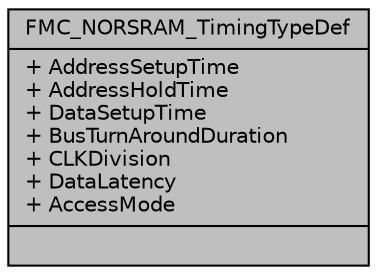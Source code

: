 digraph "FMC_NORSRAM_TimingTypeDef"
{
  edge [fontname="Helvetica",fontsize="10",labelfontname="Helvetica",labelfontsize="10"];
  node [fontname="Helvetica",fontsize="10",shape=record];
  Node1 [label="{FMC_NORSRAM_TimingTypeDef\n|+ AddressSetupTime\l+ AddressHoldTime\l+ DataSetupTime\l+ BusTurnAroundDuration\l+ CLKDivision\l+ DataLatency\l+ AccessMode\l|}",height=0.2,width=0.4,color="black", fillcolor="grey75", style="filled", fontcolor="black"];
}
